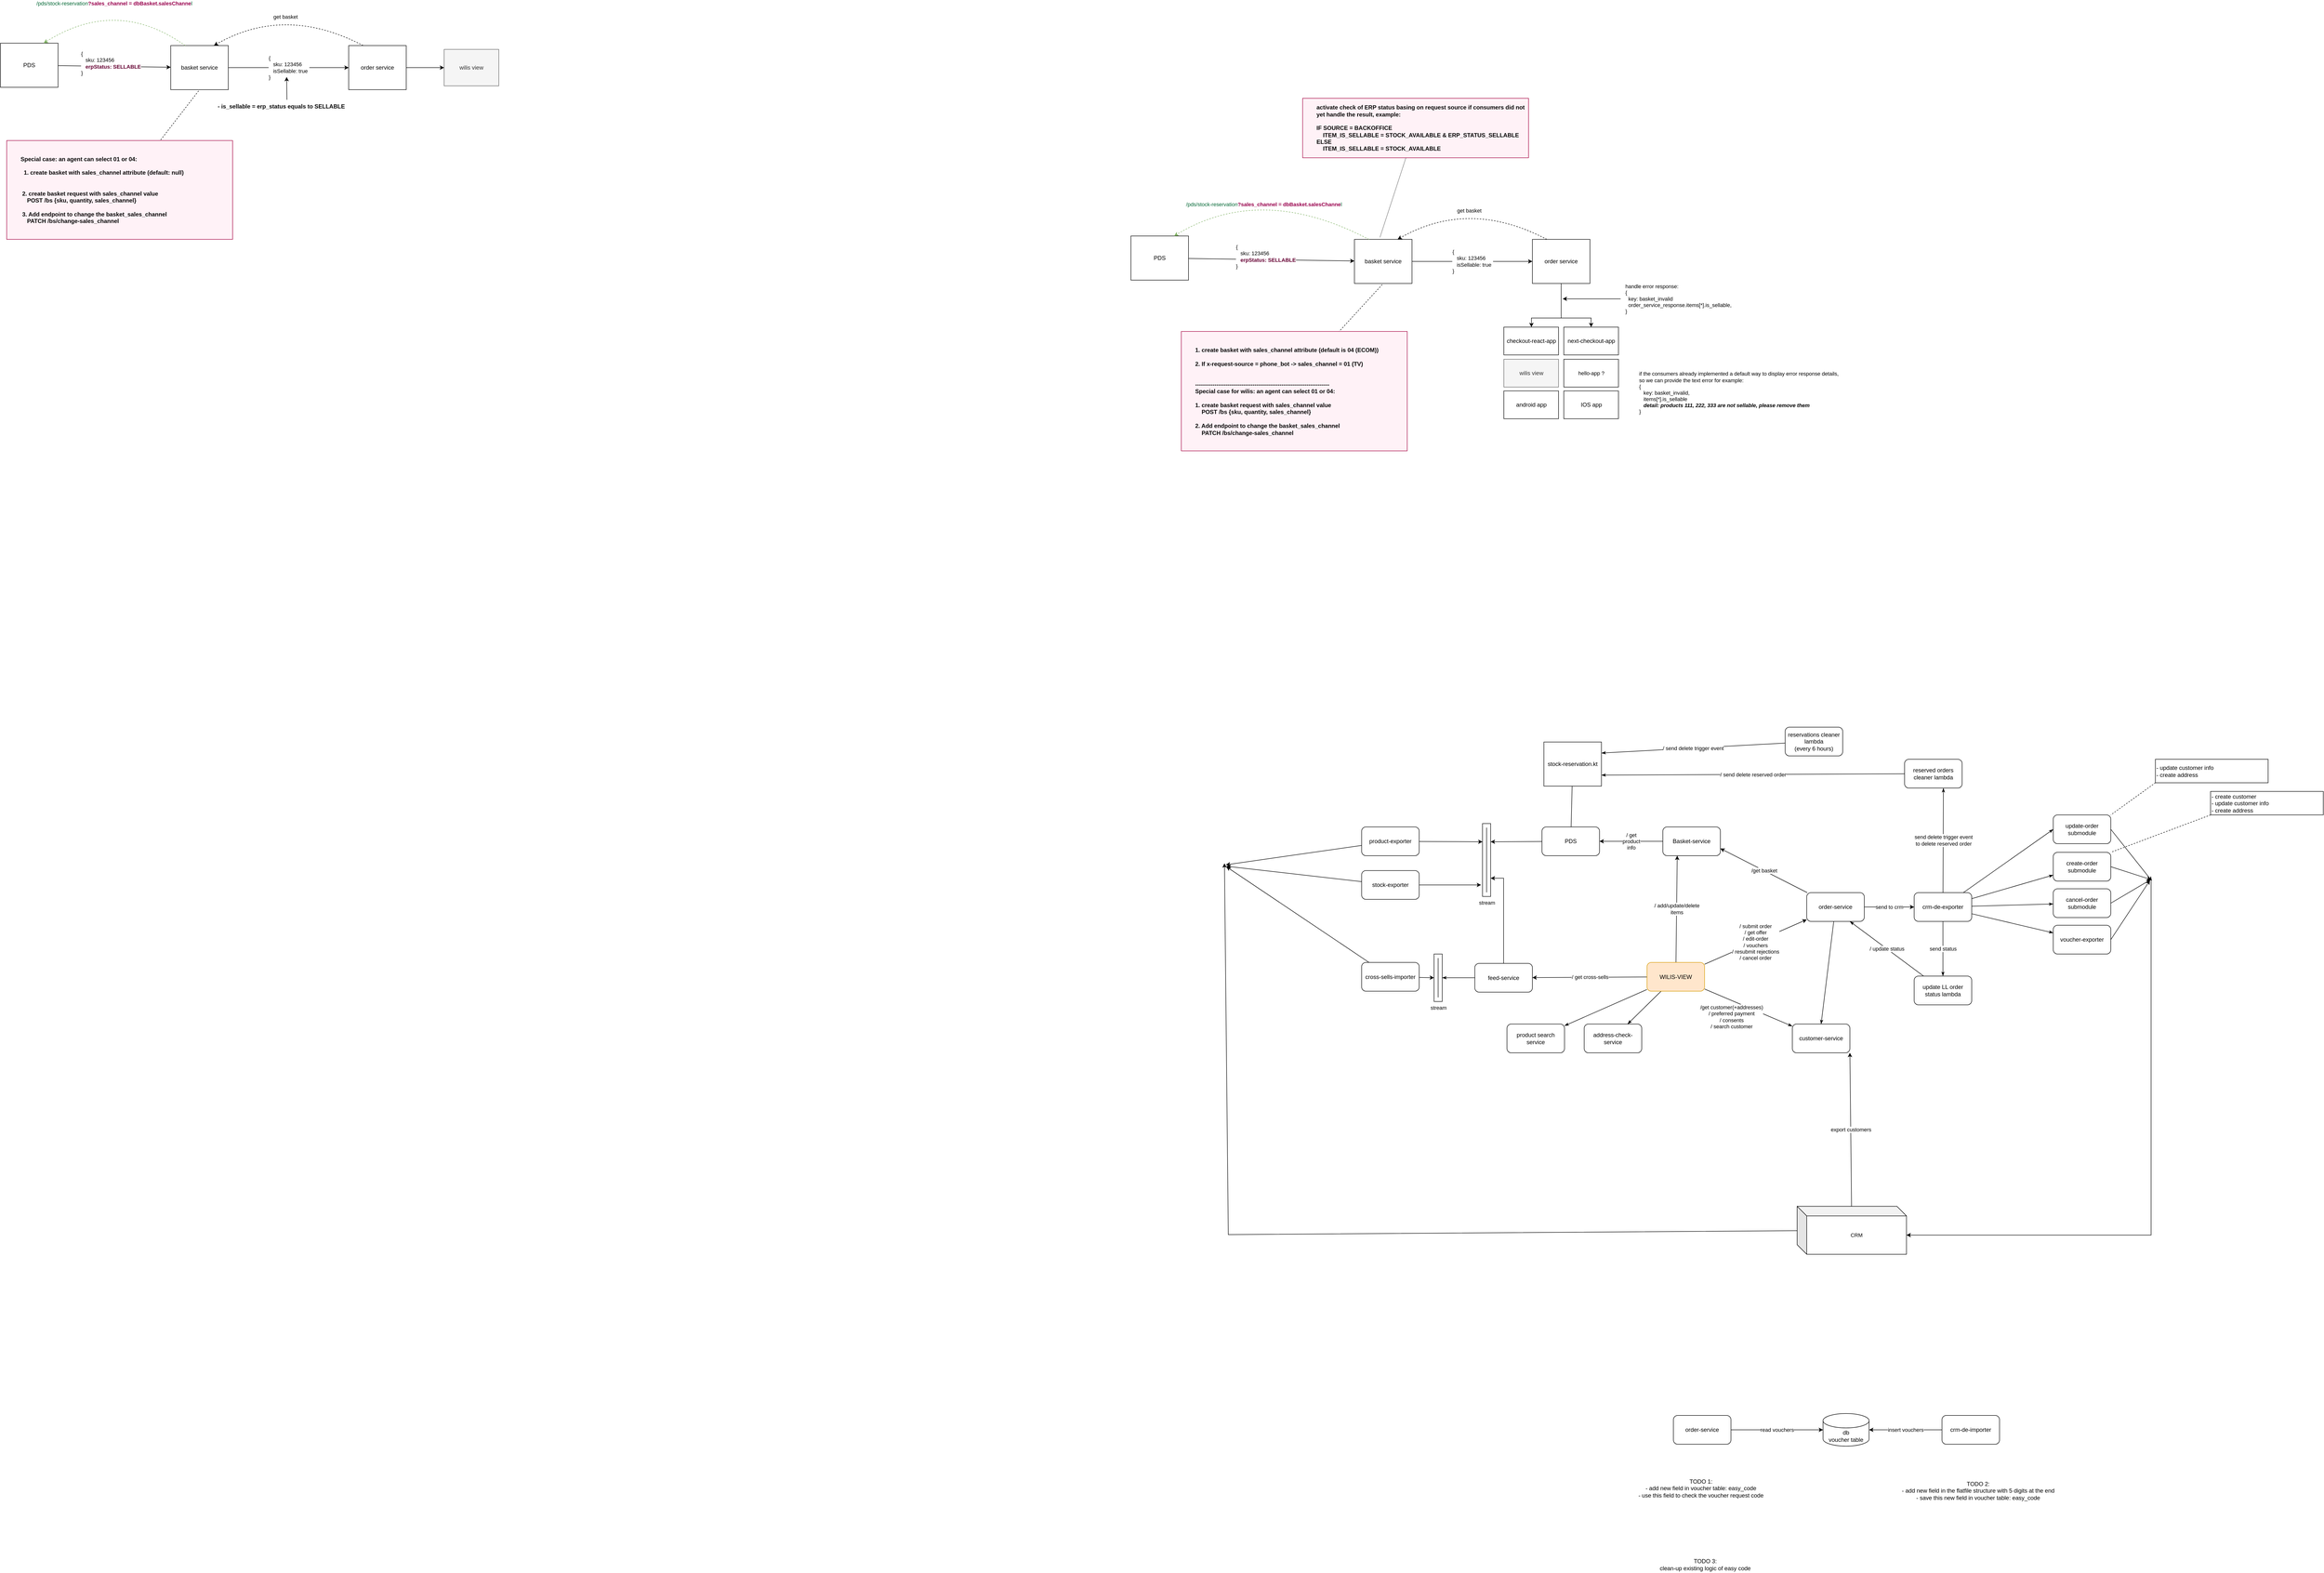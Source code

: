 <mxfile version="20.2.1" type="github">
  <diagram id="kf_XZH1g2RH7kajxPQMX" name="Page-1">
    <mxGraphModel dx="4896" dy="3741" grid="0" gridSize="10" guides="1" tooltips="1" connect="1" arrows="1" fold="1" page="0" pageScale="1" pageWidth="1169" pageHeight="827" math="0" shadow="0">
      <root>
        <mxCell id="0" />
        <mxCell id="1" parent="0" />
        <mxCell id="mo3ku-rc3HtsTC2HPsfC-4" value="insert vouchers" style="rounded=0;orthogonalLoop=1;jettySize=auto;html=1;" parent="1" source="mo3ku-rc3HtsTC2HPsfC-1" target="mo3ku-rc3HtsTC2HPsfC-3" edge="1">
          <mxGeometry relative="1" as="geometry" />
        </mxCell>
        <mxCell id="mo3ku-rc3HtsTC2HPsfC-1" value="crm-de-importer" style="rounded=1;whiteSpace=wrap;html=1;" parent="1" vertex="1">
          <mxGeometry x="714" y="125" width="120" height="60" as="geometry" />
        </mxCell>
        <mxCell id="mo3ku-rc3HtsTC2HPsfC-5" value="read vouchers" style="edgeStyle=none;rounded=0;orthogonalLoop=1;jettySize=auto;html=1;" parent="1" source="mo3ku-rc3HtsTC2HPsfC-2" target="mo3ku-rc3HtsTC2HPsfC-3" edge="1">
          <mxGeometry relative="1" as="geometry" />
        </mxCell>
        <mxCell id="mo3ku-rc3HtsTC2HPsfC-2" value="order-service" style="rounded=1;whiteSpace=wrap;html=1;" parent="1" vertex="1">
          <mxGeometry x="154" y="125" width="120" height="60" as="geometry" />
        </mxCell>
        <mxCell id="mo3ku-rc3HtsTC2HPsfC-3" value="db&lt;br&gt;voucher table" style="shape=cylinder3;whiteSpace=wrap;html=1;boundedLbl=1;backgroundOutline=1;size=15;" parent="1" vertex="1">
          <mxGeometry x="466" y="121" width="96" height="68" as="geometry" />
        </mxCell>
        <mxCell id="mo3ku-rc3HtsTC2HPsfC-6" value="TODO 2:&lt;br&gt;- add new field in the flatfile structure with 5 digits at the end&lt;br&gt;- save this new field in voucher table: easy_code" style="text;html=1;align=center;verticalAlign=middle;resizable=0;points=[];autosize=1;strokeColor=none;fillColor=none;" parent="1" vertex="1">
          <mxGeometry x="625" y="259" width="328" height="46" as="geometry" />
        </mxCell>
        <mxCell id="mo3ku-rc3HtsTC2HPsfC-7" value="TODO 1:&lt;br&gt;- add new field in voucher table: easy_code&lt;br&gt;- use this field to check the voucher request code" style="text;html=1;align=center;verticalAlign=middle;resizable=0;points=[];autosize=1;strokeColor=none;fillColor=none;" parent="1" vertex="1">
          <mxGeometry x="75" y="254" width="271" height="46" as="geometry" />
        </mxCell>
        <mxCell id="mo3ku-rc3HtsTC2HPsfC-8" value="TODO 3:&lt;br&gt;clean-up existing logic of easy code" style="text;html=1;align=center;verticalAlign=middle;resizable=0;points=[];autosize=1;strokeColor=none;fillColor=none;" parent="1" vertex="1">
          <mxGeometry x="120" y="420" width="199" height="32" as="geometry" />
        </mxCell>
        <mxCell id="AvomZq_IEuszwX5cMWHC-13" value="/get basket" style="edgeStyle=none;shape=connector;rounded=0;sketch=0;orthogonalLoop=1;jettySize=auto;html=1;entryX=1;entryY=0.75;entryDx=0;entryDy=0;shadow=0;labelBackgroundColor=default;fontFamily=Helvetica;fontSize=11;fontColor=default;endArrow=classic;strokeColor=default;" parent="1" source="AvomZq_IEuszwX5cMWHC-1" target="AvomZq_IEuszwX5cMWHC-10" edge="1">
          <mxGeometry relative="1" as="geometry" />
        </mxCell>
        <mxCell id="AvomZq_IEuszwX5cMWHC-16" value="send to crm" style="edgeStyle=none;shape=connector;rounded=0;sketch=0;orthogonalLoop=1;jettySize=auto;html=1;shadow=0;labelBackgroundColor=default;fontFamily=Helvetica;fontSize=11;fontColor=default;endArrow=classic;strokeColor=default;" parent="1" source="AvomZq_IEuszwX5cMWHC-1" target="AvomZq_IEuszwX5cMWHC-15" edge="1">
          <mxGeometry relative="1" as="geometry" />
        </mxCell>
        <mxCell id="AvomZq_IEuszwX5cMWHC-40" style="edgeStyle=none;shape=connector;rounded=0;sketch=0;orthogonalLoop=1;jettySize=auto;html=1;entryX=0.5;entryY=0;entryDx=0;entryDy=0;shadow=0;labelBackgroundColor=default;fontFamily=Helvetica;fontSize=11;fontColor=default;endArrow=classicThin;endFill=1;strokeColor=default;" parent="1" source="AvomZq_IEuszwX5cMWHC-1" target="AvomZq_IEuszwX5cMWHC-38" edge="1">
          <mxGeometry relative="1" as="geometry" />
        </mxCell>
        <mxCell id="AvomZq_IEuszwX5cMWHC-1" value="order-service" style="rounded=1;whiteSpace=wrap;html=1;" parent="1" vertex="1">
          <mxGeometry x="432" y="-965" width="120" height="60" as="geometry" />
        </mxCell>
        <mxCell id="AvomZq_IEuszwX5cMWHC-8" value="/ get cross-sells" style="rounded=0;orthogonalLoop=1;jettySize=auto;html=1;shadow=0;sketch=0;" parent="1" source="AvomZq_IEuszwX5cMWHC-2" target="AvomZq_IEuszwX5cMWHC-3" edge="1">
          <mxGeometry relative="1" as="geometry" />
        </mxCell>
        <mxCell id="AvomZq_IEuszwX5cMWHC-9" value="/ submit order&lt;br&gt;/ get offer&lt;br&gt;/ edit-order&lt;br&gt;/ vouchers&lt;br&gt;/ resubmit rejections&lt;br&gt;/ cancel order" style="edgeStyle=none;shape=connector;rounded=0;sketch=0;orthogonalLoop=1;jettySize=auto;html=1;shadow=0;labelBackgroundColor=default;fontFamily=Helvetica;fontSize=11;fontColor=default;endArrow=classic;strokeColor=default;" parent="1" source="AvomZq_IEuszwX5cMWHC-2" target="AvomZq_IEuszwX5cMWHC-1" edge="1">
          <mxGeometry relative="1" as="geometry" />
        </mxCell>
        <mxCell id="AvomZq_IEuszwX5cMWHC-14" value="/ add/update/delete&lt;br&gt;items" style="edgeStyle=none;shape=connector;rounded=0;sketch=0;orthogonalLoop=1;jettySize=auto;html=1;entryX=0.25;entryY=1;entryDx=0;entryDy=0;shadow=0;labelBackgroundColor=default;fontFamily=Helvetica;fontSize=11;fontColor=default;endArrow=classic;strokeColor=default;" parent="1" source="AvomZq_IEuszwX5cMWHC-2" target="AvomZq_IEuszwX5cMWHC-10" edge="1">
          <mxGeometry relative="1" as="geometry" />
        </mxCell>
        <mxCell id="AvomZq_IEuszwX5cMWHC-39" value="/get customer(+addresses)&lt;br&gt;/ preferred payment&lt;br&gt;/ consents&lt;br&gt;/ search customer" style="edgeStyle=none;shape=connector;rounded=0;sketch=0;orthogonalLoop=1;jettySize=auto;html=1;shadow=0;labelBackgroundColor=default;fontFamily=Helvetica;fontSize=11;fontColor=default;endArrow=classicThin;endFill=1;strokeColor=default;" parent="1" source="AvomZq_IEuszwX5cMWHC-2" target="AvomZq_IEuszwX5cMWHC-38" edge="1">
          <mxGeometry x="-0.251" y="-31" relative="1" as="geometry">
            <mxPoint as="offset" />
          </mxGeometry>
        </mxCell>
        <mxCell id="AvomZq_IEuszwX5cMWHC-43" style="edgeStyle=none;shape=connector;rounded=0;sketch=0;orthogonalLoop=1;jettySize=auto;html=1;shadow=0;labelBackgroundColor=default;fontFamily=Helvetica;fontSize=11;fontColor=default;endArrow=classicThin;endFill=1;strokeColor=default;" parent="1" source="AvomZq_IEuszwX5cMWHC-2" target="AvomZq_IEuszwX5cMWHC-42" edge="1">
          <mxGeometry relative="1" as="geometry" />
        </mxCell>
        <mxCell id="AvomZq_IEuszwX5cMWHC-56" style="edgeStyle=none;shape=connector;rounded=0;sketch=0;orthogonalLoop=1;jettySize=auto;html=1;shadow=0;labelBackgroundColor=default;fontFamily=Helvetica;fontSize=11;fontColor=default;endArrow=classicThin;endFill=1;strokeColor=default;" parent="1" source="AvomZq_IEuszwX5cMWHC-2" target="AvomZq_IEuszwX5cMWHC-55" edge="1">
          <mxGeometry relative="1" as="geometry" />
        </mxCell>
        <mxCell id="AvomZq_IEuszwX5cMWHC-2" value="WILIS-VIEW" style="rounded=1;whiteSpace=wrap;html=1;fillColor=#ffe6cc;strokeColor=#d79b00;" parent="1" vertex="1">
          <mxGeometry x="99" y="-819.5" width="120" height="60" as="geometry" />
        </mxCell>
        <mxCell id="AvomZq_IEuszwX5cMWHC-26" style="edgeStyle=none;shape=connector;rounded=0;sketch=0;orthogonalLoop=1;jettySize=auto;html=1;shadow=0;labelBackgroundColor=default;fontFamily=Helvetica;fontSize=11;fontColor=default;endArrow=classic;strokeColor=default;entryX=0;entryY=0;entryDx=17;entryDy=114;entryPerimeter=0;" parent="1" source="AvomZq_IEuszwX5cMWHC-3" target="AvomZq_IEuszwX5cMWHC-22" edge="1">
          <mxGeometry relative="1" as="geometry">
            <Array as="points">
              <mxPoint x="-200" y="-995" />
            </Array>
          </mxGeometry>
        </mxCell>
        <mxCell id="AvomZq_IEuszwX5cMWHC-35" style="edgeStyle=none;shape=connector;rounded=0;sketch=0;orthogonalLoop=1;jettySize=auto;html=1;entryX=1;entryY=0.5;entryDx=0;entryDy=0;entryPerimeter=0;shadow=0;labelBackgroundColor=default;fontFamily=Helvetica;fontSize=11;fontColor=default;endArrow=classicThin;endFill=1;strokeColor=default;" parent="1" source="AvomZq_IEuszwX5cMWHC-3" target="AvomZq_IEuszwX5cMWHC-34" edge="1">
          <mxGeometry relative="1" as="geometry" />
        </mxCell>
        <mxCell id="AvomZq_IEuszwX5cMWHC-3" value="feed-service" style="rounded=1;whiteSpace=wrap;html=1;" parent="1" vertex="1">
          <mxGeometry x="-260" y="-817.5" width="120" height="60" as="geometry" />
        </mxCell>
        <mxCell id="AvomZq_IEuszwX5cMWHC-23" style="edgeStyle=none;shape=connector;rounded=0;sketch=0;orthogonalLoop=1;jettySize=auto;html=1;entryX=0;entryY=0;entryDx=0;entryDy=38;entryPerimeter=0;shadow=0;labelBackgroundColor=default;fontFamily=Helvetica;fontSize=11;fontColor=default;endArrow=classic;strokeColor=default;" parent="1" source="AvomZq_IEuszwX5cMWHC-4" target="AvomZq_IEuszwX5cMWHC-22" edge="1">
          <mxGeometry relative="1" as="geometry" />
        </mxCell>
        <mxCell id="AvomZq_IEuszwX5cMWHC-68" style="edgeStyle=none;shape=connector;rounded=0;sketch=0;orthogonalLoop=1;jettySize=auto;html=1;shadow=0;labelBackgroundColor=default;fontFamily=Helvetica;fontSize=11;fontColor=default;endArrow=classic;endFill=1;strokeColor=default;" parent="1" source="AvomZq_IEuszwX5cMWHC-4" edge="1">
          <mxGeometry relative="1" as="geometry">
            <mxPoint x="-779" y="-1023" as="targetPoint" />
          </mxGeometry>
        </mxCell>
        <mxCell id="AvomZq_IEuszwX5cMWHC-4" value="product-exporter" style="rounded=1;whiteSpace=wrap;html=1;" parent="1" vertex="1">
          <mxGeometry x="-496" y="-1102" width="120" height="60" as="geometry" />
        </mxCell>
        <mxCell id="AvomZq_IEuszwX5cMWHC-19" style="edgeStyle=none;shape=connector;rounded=0;sketch=0;orthogonalLoop=1;jettySize=auto;html=1;shadow=0;labelBackgroundColor=default;fontFamily=Helvetica;fontSize=11;fontColor=default;endArrow=classic;strokeColor=default;entryX=0;entryY=0.5;entryDx=0;entryDy=0;entryPerimeter=0;" parent="1" source="AvomZq_IEuszwX5cMWHC-5" target="AvomZq_IEuszwX5cMWHC-34" edge="1">
          <mxGeometry relative="1" as="geometry" />
        </mxCell>
        <mxCell id="AvomZq_IEuszwX5cMWHC-70" style="edgeStyle=none;shape=connector;rounded=0;sketch=0;orthogonalLoop=1;jettySize=auto;html=1;shadow=0;labelBackgroundColor=default;fontFamily=Helvetica;fontSize=11;fontColor=default;endArrow=classic;endFill=1;strokeColor=default;" parent="1" source="AvomZq_IEuszwX5cMWHC-5" edge="1">
          <mxGeometry relative="1" as="geometry">
            <mxPoint x="-778" y="-1019" as="targetPoint" />
          </mxGeometry>
        </mxCell>
        <mxCell id="AvomZq_IEuszwX5cMWHC-5" value="cross-sells-importer" style="rounded=1;whiteSpace=wrap;html=1;" parent="1" vertex="1">
          <mxGeometry x="-496" y="-819.5" width="120" height="60" as="geometry" />
        </mxCell>
        <mxCell id="AvomZq_IEuszwX5cMWHC-24" style="edgeStyle=none;shape=connector;rounded=0;sketch=0;orthogonalLoop=1;jettySize=auto;html=1;entryX=-0.176;entryY=0.842;entryDx=0;entryDy=0;entryPerimeter=0;shadow=0;labelBackgroundColor=default;fontFamily=Helvetica;fontSize=11;fontColor=default;endArrow=classic;strokeColor=default;" parent="1" source="AvomZq_IEuszwX5cMWHC-6" target="AvomZq_IEuszwX5cMWHC-22" edge="1">
          <mxGeometry relative="1" as="geometry" />
        </mxCell>
        <mxCell id="AvomZq_IEuszwX5cMWHC-69" style="edgeStyle=none;shape=connector;rounded=0;sketch=0;orthogonalLoop=1;jettySize=auto;html=1;shadow=0;labelBackgroundColor=default;fontFamily=Helvetica;fontSize=11;fontColor=default;endArrow=classic;endFill=1;strokeColor=default;" parent="1" source="AvomZq_IEuszwX5cMWHC-6" edge="1">
          <mxGeometry relative="1" as="geometry">
            <mxPoint x="-778" y="-1020" as="targetPoint" />
          </mxGeometry>
        </mxCell>
        <mxCell id="AvomZq_IEuszwX5cMWHC-6" value="stock-exporter" style="rounded=1;whiteSpace=wrap;html=1;" parent="1" vertex="1">
          <mxGeometry x="-496" y="-1011" width="120" height="60" as="geometry" />
        </mxCell>
        <mxCell id="AvomZq_IEuszwX5cMWHC-12" value="/ get&lt;br&gt;product&lt;br&gt;info" style="edgeStyle=none;shape=connector;rounded=0;sketch=0;orthogonalLoop=1;jettySize=auto;html=1;shadow=0;labelBackgroundColor=default;fontFamily=Helvetica;fontSize=11;fontColor=default;endArrow=classic;strokeColor=default;" parent="1" source="AvomZq_IEuszwX5cMWHC-10" target="AvomZq_IEuszwX5cMWHC-11" edge="1">
          <mxGeometry relative="1" as="geometry" />
        </mxCell>
        <mxCell id="AvomZq_IEuszwX5cMWHC-10" value="Basket-service" style="rounded=1;whiteSpace=wrap;html=1;" parent="1" vertex="1">
          <mxGeometry x="132" y="-1102" width="120" height="60" as="geometry" />
        </mxCell>
        <mxCell id="AvomZq_IEuszwX5cMWHC-25" style="edgeStyle=none;shape=connector;rounded=0;sketch=0;orthogonalLoop=1;jettySize=auto;html=1;entryX=0;entryY=0;entryDx=17;entryDy=38;entryPerimeter=0;shadow=0;labelBackgroundColor=default;fontFamily=Helvetica;fontSize=11;fontColor=default;endArrow=classic;strokeColor=default;" parent="1" source="AvomZq_IEuszwX5cMWHC-11" target="AvomZq_IEuszwX5cMWHC-22" edge="1">
          <mxGeometry relative="1" as="geometry" />
        </mxCell>
        <mxCell id="AvomZq_IEuszwX5cMWHC-28" style="shape=connector;rounded=0;sketch=0;orthogonalLoop=1;jettySize=auto;html=1;shadow=0;labelBackgroundColor=default;fontFamily=Helvetica;fontSize=11;fontColor=default;endArrow=none;strokeColor=default;endFill=0;" parent="1" source="AvomZq_IEuszwX5cMWHC-11" target="AvomZq_IEuszwX5cMWHC-36" edge="1">
          <mxGeometry relative="1" as="geometry">
            <mxPoint x="-60" y="-1234" as="targetPoint" />
          </mxGeometry>
        </mxCell>
        <mxCell id="AvomZq_IEuszwX5cMWHC-11" value="PDS" style="rounded=1;whiteSpace=wrap;html=1;" parent="1" vertex="1">
          <mxGeometry x="-120" y="-1102" width="120" height="60" as="geometry" />
        </mxCell>
        <mxCell id="AvomZq_IEuszwX5cMWHC-33" value="send delete trigger event&lt;br&gt;to delete reserved order" style="edgeStyle=none;shape=connector;rounded=0;sketch=0;orthogonalLoop=1;jettySize=auto;html=1;entryX=0.675;entryY=1;entryDx=0;entryDy=0;entryPerimeter=0;shadow=0;labelBackgroundColor=default;fontFamily=Helvetica;fontSize=11;fontColor=default;endArrow=classicThin;endFill=1;strokeColor=default;" parent="1" source="AvomZq_IEuszwX5cMWHC-15" target="AvomZq_IEuszwX5cMWHC-31" edge="1">
          <mxGeometry relative="1" as="geometry" />
        </mxCell>
        <mxCell id="AvomZq_IEuszwX5cMWHC-46" value="send status" style="edgeStyle=none;shape=connector;rounded=0;sketch=0;orthogonalLoop=1;jettySize=auto;html=1;shadow=0;labelBackgroundColor=default;fontFamily=Helvetica;fontSize=11;fontColor=default;endArrow=classicThin;endFill=1;strokeColor=default;" parent="1" source="AvomZq_IEuszwX5cMWHC-15" target="AvomZq_IEuszwX5cMWHC-44" edge="1">
          <mxGeometry relative="1" as="geometry" />
        </mxCell>
        <mxCell id="AvomZq_IEuszwX5cMWHC-48" style="edgeStyle=none;shape=connector;rounded=0;sketch=0;orthogonalLoop=1;jettySize=auto;html=1;entryX=0;entryY=0.5;entryDx=0;entryDy=0;shadow=0;labelBackgroundColor=default;fontFamily=Helvetica;fontSize=11;fontColor=default;endArrow=classicThin;endFill=1;strokeColor=default;" parent="1" source="AvomZq_IEuszwX5cMWHC-15" target="AvomZq_IEuszwX5cMWHC-47" edge="1">
          <mxGeometry relative="1" as="geometry" />
        </mxCell>
        <mxCell id="AvomZq_IEuszwX5cMWHC-52" style="edgeStyle=none;shape=connector;rounded=0;sketch=0;orthogonalLoop=1;jettySize=auto;html=1;shadow=0;labelBackgroundColor=default;fontFamily=Helvetica;fontSize=11;fontColor=default;endArrow=classicThin;endFill=1;strokeColor=default;" parent="1" source="AvomZq_IEuszwX5cMWHC-15" target="AvomZq_IEuszwX5cMWHC-49" edge="1">
          <mxGeometry relative="1" as="geometry" />
        </mxCell>
        <mxCell id="AvomZq_IEuszwX5cMWHC-53" style="edgeStyle=none;shape=connector;rounded=0;sketch=0;orthogonalLoop=1;jettySize=auto;html=1;shadow=0;labelBackgroundColor=default;fontFamily=Helvetica;fontSize=11;fontColor=default;endArrow=classicThin;endFill=1;strokeColor=default;" parent="1" source="AvomZq_IEuszwX5cMWHC-15" target="AvomZq_IEuszwX5cMWHC-50" edge="1">
          <mxGeometry relative="1" as="geometry" />
        </mxCell>
        <mxCell id="AvomZq_IEuszwX5cMWHC-54" style="edgeStyle=none;shape=connector;rounded=0;sketch=0;orthogonalLoop=1;jettySize=auto;html=1;shadow=0;labelBackgroundColor=default;fontFamily=Helvetica;fontSize=11;fontColor=default;endArrow=classicThin;endFill=1;strokeColor=default;" parent="1" source="AvomZq_IEuszwX5cMWHC-15" target="AvomZq_IEuszwX5cMWHC-51" edge="1">
          <mxGeometry relative="1" as="geometry" />
        </mxCell>
        <mxCell id="AvomZq_IEuszwX5cMWHC-15" value="crm-de-exporter" style="rounded=1;whiteSpace=wrap;html=1;" parent="1" vertex="1">
          <mxGeometry x="656" y="-965" width="120" height="60" as="geometry" />
        </mxCell>
        <mxCell id="AvomZq_IEuszwX5cMWHC-22" value="stream" style="verticalLabelPosition=bottom;verticalAlign=top;html=1;shape=mxgraph.basic.frame;dx=10;fontFamily=Helvetica;fontSize=11;fontColor=default;" parent="1" vertex="1">
          <mxGeometry x="-244" y="-1109" width="17" height="152" as="geometry" />
        </mxCell>
        <mxCell id="AvomZq_IEuszwX5cMWHC-30" value="/ send delete trigger event" style="edgeStyle=none;shape=connector;rounded=0;sketch=0;orthogonalLoop=1;jettySize=auto;html=1;entryX=1;entryY=0.25;entryDx=0;entryDy=0;shadow=0;labelBackgroundColor=default;fontFamily=Helvetica;fontSize=11;fontColor=default;endArrow=classicThin;endFill=1;strokeColor=default;" parent="1" source="AvomZq_IEuszwX5cMWHC-29" target="AvomZq_IEuszwX5cMWHC-36" edge="1">
          <mxGeometry relative="1" as="geometry">
            <mxPoint y="-1294" as="targetPoint" />
          </mxGeometry>
        </mxCell>
        <mxCell id="AvomZq_IEuszwX5cMWHC-29" value="reservations cleaner lambda&lt;br&gt;(every 6 hours)" style="rounded=1;whiteSpace=wrap;html=1;" parent="1" vertex="1">
          <mxGeometry x="387" y="-1310" width="120" height="60" as="geometry" />
        </mxCell>
        <mxCell id="AvomZq_IEuszwX5cMWHC-32" value="/ send delete reserved order" style="edgeStyle=none;shape=connector;rounded=0;sketch=0;orthogonalLoop=1;jettySize=auto;html=1;shadow=0;labelBackgroundColor=default;fontFamily=Helvetica;fontSize=11;fontColor=default;endArrow=classicThin;endFill=1;strokeColor=default;entryX=1;entryY=0.75;entryDx=0;entryDy=0;" parent="1" source="AvomZq_IEuszwX5cMWHC-31" target="AvomZq_IEuszwX5cMWHC-36" edge="1">
          <mxGeometry relative="1" as="geometry">
            <mxPoint y="-1264" as="targetPoint" />
          </mxGeometry>
        </mxCell>
        <mxCell id="AvomZq_IEuszwX5cMWHC-31" value="reserved orders cleaner lambda" style="rounded=1;whiteSpace=wrap;html=1;" parent="1" vertex="1">
          <mxGeometry x="636" y="-1243" width="120" height="60" as="geometry" />
        </mxCell>
        <mxCell id="AvomZq_IEuszwX5cMWHC-34" value="stream" style="verticalLabelPosition=bottom;verticalAlign=top;html=1;shape=mxgraph.basic.frame;dx=10;fontFamily=Helvetica;fontSize=11;fontColor=default;" parent="1" vertex="1">
          <mxGeometry x="-345" y="-837" width="17" height="99" as="geometry" />
        </mxCell>
        <mxCell id="AvomZq_IEuszwX5cMWHC-36" value="&lt;span style=&quot;color: rgb(0 , 0 , 0) ; font-family: &amp;#34;helvetica&amp;#34; ; font-size: 12px ; font-style: normal ; font-weight: 400 ; letter-spacing: normal ; text-align: center ; text-indent: 0px ; text-transform: none ; word-spacing: 0px ; background-color: rgb(255 , 255 , 255) ; display: inline ; float: none&quot;&gt;stock-reservation.kt&lt;/span&gt;" style="rounded=0;whiteSpace=wrap;html=1;fontFamily=Helvetica;fontSize=11;fontColor=default;" parent="1" vertex="1">
          <mxGeometry x="-116" y="-1279" width="120" height="92" as="geometry" />
        </mxCell>
        <mxCell id="AvomZq_IEuszwX5cMWHC-38" value="customer-service" style="rounded=1;whiteSpace=wrap;html=1;" parent="1" vertex="1">
          <mxGeometry x="402" y="-691" width="120" height="60" as="geometry" />
        </mxCell>
        <mxCell id="AvomZq_IEuszwX5cMWHC-42" value="address-check-service" style="rounded=1;whiteSpace=wrap;html=1;" parent="1" vertex="1">
          <mxGeometry x="-32" y="-691" width="120" height="60" as="geometry" />
        </mxCell>
        <mxCell id="AvomZq_IEuszwX5cMWHC-45" value="/ update status" style="edgeStyle=none;shape=connector;rounded=0;sketch=0;orthogonalLoop=1;jettySize=auto;html=1;entryX=0.75;entryY=1;entryDx=0;entryDy=0;shadow=0;labelBackgroundColor=default;fontFamily=Helvetica;fontSize=11;fontColor=default;endArrow=classicThin;endFill=1;strokeColor=default;" parent="1" source="AvomZq_IEuszwX5cMWHC-44" target="AvomZq_IEuszwX5cMWHC-1" edge="1">
          <mxGeometry relative="1" as="geometry" />
        </mxCell>
        <mxCell id="AvomZq_IEuszwX5cMWHC-44" value="update LL order&lt;br&gt;status lambda" style="rounded=1;whiteSpace=wrap;html=1;" parent="1" vertex="1">
          <mxGeometry x="656" y="-791" width="120" height="60" as="geometry" />
        </mxCell>
        <mxCell id="AvomZq_IEuszwX5cMWHC-72" style="edgeStyle=none;shape=connector;rounded=0;sketch=0;orthogonalLoop=1;jettySize=auto;html=1;shadow=0;labelBackgroundColor=default;fontFamily=Helvetica;fontSize=11;fontColor=default;endArrow=classic;endFill=1;strokeColor=default;exitX=1;exitY=0.5;exitDx=0;exitDy=0;" parent="1" source="AvomZq_IEuszwX5cMWHC-47" edge="1">
          <mxGeometry relative="1" as="geometry">
            <mxPoint x="1151.667" y="-989.333" as="targetPoint" />
          </mxGeometry>
        </mxCell>
        <mxCell id="AvomZq_IEuszwX5cMWHC-47" value="update-order submodule" style="rounded=1;whiteSpace=wrap;html=1;" parent="1" vertex="1">
          <mxGeometry x="946" y="-1127" width="120" height="60" as="geometry" />
        </mxCell>
        <mxCell id="AvomZq_IEuszwX5cMWHC-71" style="edgeStyle=none;shape=connector;rounded=0;sketch=0;orthogonalLoop=1;jettySize=auto;html=1;entryX=0;entryY=0;entryDx=228;entryDy=60;entryPerimeter=0;shadow=0;labelBackgroundColor=default;fontFamily=Helvetica;fontSize=11;fontColor=default;endArrow=classic;endFill=1;strokeColor=default;" parent="1" target="AvomZq_IEuszwX5cMWHC-65" edge="1">
          <mxGeometry relative="1" as="geometry">
            <mxPoint x="1150" y="-989" as="sourcePoint" />
            <Array as="points">
              <mxPoint x="1150" y="-251" />
            </Array>
          </mxGeometry>
        </mxCell>
        <mxCell id="AvomZq_IEuszwX5cMWHC-73" style="edgeStyle=none;shape=connector;rounded=0;sketch=0;orthogonalLoop=1;jettySize=auto;html=1;shadow=0;labelBackgroundColor=default;fontFamily=Helvetica;fontSize=11;fontColor=default;endArrow=classic;endFill=1;strokeColor=default;exitX=1;exitY=0.5;exitDx=0;exitDy=0;" parent="1" source="AvomZq_IEuszwX5cMWHC-49" edge="1">
          <mxGeometry relative="1" as="geometry">
            <mxPoint x="1150.333" y="-992" as="targetPoint" />
          </mxGeometry>
        </mxCell>
        <mxCell id="AvomZq_IEuszwX5cMWHC-49" value="create-order submodule" style="rounded=1;whiteSpace=wrap;html=1;" parent="1" vertex="1">
          <mxGeometry x="946" y="-1049" width="120" height="60" as="geometry" />
        </mxCell>
        <mxCell id="AvomZq_IEuszwX5cMWHC-74" style="edgeStyle=none;shape=connector;rounded=0;sketch=0;orthogonalLoop=1;jettySize=auto;html=1;shadow=0;labelBackgroundColor=default;fontFamily=Helvetica;fontSize=11;fontColor=default;endArrow=classic;endFill=1;strokeColor=default;exitX=1;exitY=0.5;exitDx=0;exitDy=0;" parent="1" source="AvomZq_IEuszwX5cMWHC-50" edge="1">
          <mxGeometry relative="1" as="geometry">
            <mxPoint x="1149" y="-992" as="targetPoint" />
          </mxGeometry>
        </mxCell>
        <mxCell id="AvomZq_IEuszwX5cMWHC-50" value="cancel-order&lt;br&gt;submodule" style="rounded=1;whiteSpace=wrap;html=1;" parent="1" vertex="1">
          <mxGeometry x="946" y="-973" width="120" height="60" as="geometry" />
        </mxCell>
        <mxCell id="AvomZq_IEuszwX5cMWHC-75" style="edgeStyle=none;shape=connector;rounded=0;sketch=0;orthogonalLoop=1;jettySize=auto;html=1;shadow=0;labelBackgroundColor=default;fontFamily=Helvetica;fontSize=11;fontColor=default;endArrow=classic;endFill=1;strokeColor=default;exitX=1;exitY=0.5;exitDx=0;exitDy=0;" parent="1" source="AvomZq_IEuszwX5cMWHC-51" edge="1">
          <mxGeometry relative="1" as="geometry">
            <mxPoint x="1147.667" y="-990.667" as="targetPoint" />
          </mxGeometry>
        </mxCell>
        <mxCell id="AvomZq_IEuszwX5cMWHC-51" value="voucher-exporter" style="rounded=1;whiteSpace=wrap;html=1;" parent="1" vertex="1">
          <mxGeometry x="946" y="-897" width="120" height="60" as="geometry" />
        </mxCell>
        <mxCell id="AvomZq_IEuszwX5cMWHC-55" value="product search service" style="rounded=1;whiteSpace=wrap;html=1;" parent="1" vertex="1">
          <mxGeometry x="-193" y="-691" width="120" height="60" as="geometry" />
        </mxCell>
        <mxCell id="AvomZq_IEuszwX5cMWHC-58" style="edgeStyle=none;shape=connector;rounded=0;sketch=0;orthogonalLoop=1;jettySize=auto;html=1;entryX=1;entryY=0;entryDx=0;entryDy=0;shadow=0;labelBackgroundColor=default;fontFamily=Helvetica;fontSize=11;fontColor=default;endArrow=none;endFill=0;strokeColor=default;dashed=1;exitX=0;exitY=1;exitDx=0;exitDy=0;" parent="1" source="AvomZq_IEuszwX5cMWHC-57" target="AvomZq_IEuszwX5cMWHC-47" edge="1">
          <mxGeometry relative="1" as="geometry" />
        </mxCell>
        <mxCell id="AvomZq_IEuszwX5cMWHC-57" value="&lt;span style=&quot;color: rgb(0 , 0 , 0) ; font-family: &amp;#34;helvetica&amp;#34; ; font-size: 12px ; font-style: normal ; font-weight: 400 ; letter-spacing: normal ; text-indent: 0px ; text-transform: none ; word-spacing: 0px ; background-color: rgb(255 , 255 , 255) ; display: inline ; float: none&quot;&gt;- update customer info&lt;br&gt;- create address&lt;br&gt;&lt;/span&gt;" style="rounded=0;whiteSpace=wrap;html=1;fontFamily=Helvetica;fontSize=11;fontColor=default;align=left;" parent="1" vertex="1">
          <mxGeometry x="1159" y="-1243" width="235" height="49" as="geometry" />
        </mxCell>
        <mxCell id="AvomZq_IEuszwX5cMWHC-61" style="edgeStyle=none;shape=connector;rounded=0;sketch=0;orthogonalLoop=1;jettySize=auto;html=1;entryX=1;entryY=0;entryDx=0;entryDy=0;shadow=0;dashed=1;labelBackgroundColor=default;fontFamily=Helvetica;fontSize=11;fontColor=default;endArrow=none;endFill=0;strokeColor=default;exitX=0;exitY=1;exitDx=0;exitDy=0;" parent="1" source="AvomZq_IEuszwX5cMWHC-60" target="AvomZq_IEuszwX5cMWHC-49" edge="1">
          <mxGeometry relative="1" as="geometry" />
        </mxCell>
        <mxCell id="AvomZq_IEuszwX5cMWHC-60" value="&lt;span style=&quot;color: rgb(0 , 0 , 0) ; font-family: &amp;#34;helvetica&amp;#34; ; font-size: 12px ; font-style: normal ; font-weight: 400 ; letter-spacing: normal ; text-indent: 0px ; text-transform: none ; word-spacing: 0px ; background-color: rgb(255 , 255 , 255) ; display: inline ; float: none&quot;&gt;- create customer&lt;br&gt;- update customer info&lt;br&gt;- create address&lt;br&gt;&lt;/span&gt;" style="rounded=0;whiteSpace=wrap;html=1;fontFamily=Helvetica;fontSize=11;fontColor=default;align=left;" parent="1" vertex="1">
          <mxGeometry x="1274" y="-1176" width="235" height="49" as="geometry" />
        </mxCell>
        <mxCell id="AvomZq_IEuszwX5cMWHC-66" value="export customers" style="edgeStyle=none;shape=connector;rounded=0;sketch=0;orthogonalLoop=1;jettySize=auto;html=1;entryX=1;entryY=1;entryDx=0;entryDy=0;shadow=0;labelBackgroundColor=default;fontFamily=Helvetica;fontSize=11;fontColor=default;endArrow=classic;endFill=1;strokeColor=default;" parent="1" source="AvomZq_IEuszwX5cMWHC-65" target="AvomZq_IEuszwX5cMWHC-38" edge="1">
          <mxGeometry relative="1" as="geometry" />
        </mxCell>
        <mxCell id="AvomZq_IEuszwX5cMWHC-67" style="edgeStyle=none;shape=connector;rounded=0;sketch=0;orthogonalLoop=1;jettySize=auto;html=1;shadow=0;labelBackgroundColor=default;fontFamily=Helvetica;fontSize=11;fontColor=default;endArrow=classic;endFill=1;strokeColor=default;" parent="1" source="AvomZq_IEuszwX5cMWHC-65" edge="1">
          <mxGeometry relative="1" as="geometry">
            <mxPoint x="-782" y="-1026" as="targetPoint" />
            <Array as="points">
              <mxPoint x="-774" y="-252" />
            </Array>
          </mxGeometry>
        </mxCell>
        <mxCell id="AvomZq_IEuszwX5cMWHC-65" value="CRM" style="shape=cube;whiteSpace=wrap;html=1;boundedLbl=1;backgroundOutline=1;darkOpacity=0.05;darkOpacity2=0.1;fontFamily=Helvetica;fontSize=11;fontColor=default;" parent="1" vertex="1">
          <mxGeometry x="412" y="-311" width="228" height="100" as="geometry" />
        </mxCell>
        <mxCell id="QBPP9DDHIpxsTmfMudKZ-7" value="&lt;div style=&quot;text-align: left&quot;&gt;{&lt;/div&gt;&lt;div style=&quot;text-align: left&quot;&gt;&amp;nbsp; &amp;nbsp;sku: 123456&lt;/div&gt;&lt;div style=&quot;text-align: left&quot;&gt;&amp;nbsp; &amp;nbsp;&lt;b&gt;&lt;font color=&quot;#660033&quot;&gt;erpStatus: SELLABLE&lt;/font&gt;&lt;/b&gt;&lt;/div&gt;&lt;div style=&quot;text-align: left&quot;&gt;}&lt;/div&gt;" style="rounded=0;orthogonalLoop=1;jettySize=auto;html=1;" parent="1" source="QBPP9DDHIpxsTmfMudKZ-1" target="QBPP9DDHIpxsTmfMudKZ-2" edge="1">
          <mxGeometry x="-0.07" y="6" relative="1" as="geometry">
            <mxPoint as="offset" />
          </mxGeometry>
        </mxCell>
        <mxCell id="QBPP9DDHIpxsTmfMudKZ-1" value="&lt;span style=&quot;color: rgb(0 , 0 , 0) ; font-family: &amp;#34;helvetica&amp;#34; ; font-size: 12px ; font-style: normal ; font-weight: 400 ; letter-spacing: normal ; text-align: center ; text-indent: 0px ; text-transform: none ; word-spacing: 0px ; background-color: rgb(255 , 255 , 255) ; display: inline ; float: none&quot;&gt;PDS&lt;/span&gt;" style="rounded=0;whiteSpace=wrap;html=1;fontFamily=Helvetica;fontSize=11;fontColor=default;" parent="1" vertex="1">
          <mxGeometry x="-977" y="-2334" width="120" height="92" as="geometry" />
        </mxCell>
        <mxCell id="QBPP9DDHIpxsTmfMudKZ-8" value="&lt;div style=&quot;text-align: left&quot;&gt;{&lt;br&gt;&lt;/div&gt;&lt;div style=&quot;text-align: left&quot;&gt;&amp;nbsp; &amp;nbsp;sku: 123456&lt;/div&gt;&lt;div style=&quot;text-align: left&quot;&gt;&amp;nbsp; &amp;nbsp;isSellable: true&amp;nbsp;&lt;/div&gt;&lt;div style=&quot;text-align: left&quot;&gt;}&lt;/div&gt;" style="edgeStyle=none;shape=connector;rounded=0;orthogonalLoop=1;jettySize=auto;html=1;labelBackgroundColor=default;fontFamily=Helvetica;fontSize=11;fontColor=default;endArrow=classic;strokeColor=default;" parent="1" source="QBPP9DDHIpxsTmfMudKZ-2" target="QBPP9DDHIpxsTmfMudKZ-3" edge="1">
          <mxGeometry relative="1" as="geometry" />
        </mxCell>
        <mxCell id="QBPP9DDHIpxsTmfMudKZ-2" value="&lt;span style=&quot;color: rgb(0 , 0 , 0) ; font-family: &amp;#34;helvetica&amp;#34; ; font-size: 12px ; font-style: normal ; font-weight: 400 ; letter-spacing: normal ; text-align: center ; text-indent: 0px ; text-transform: none ; word-spacing: 0px ; background-color: rgb(255 , 255 , 255) ; display: inline ; float: none&quot;&gt;basket service&lt;/span&gt;" style="rounded=0;whiteSpace=wrap;html=1;fontFamily=Helvetica;fontSize=11;fontColor=default;" parent="1" vertex="1">
          <mxGeometry x="-511" y="-2327" width="120" height="92" as="geometry" />
        </mxCell>
        <mxCell id="moHjrgqNo80cG8yECoNa-9" style="edgeStyle=orthogonalEdgeStyle;rounded=0;orthogonalLoop=1;jettySize=auto;html=1;entryX=0.5;entryY=0;entryDx=0;entryDy=0;" parent="1" source="QBPP9DDHIpxsTmfMudKZ-3" target="moHjrgqNo80cG8yECoNa-5" edge="1">
          <mxGeometry relative="1" as="geometry">
            <Array as="points">
              <mxPoint x="-80" y="-2163" />
              <mxPoint x="-18" y="-2163" />
            </Array>
          </mxGeometry>
        </mxCell>
        <mxCell id="moHjrgqNo80cG8yECoNa-11" style="edgeStyle=orthogonalEdgeStyle;rounded=0;orthogonalLoop=1;jettySize=auto;html=1;" parent="1" source="QBPP9DDHIpxsTmfMudKZ-3" target="moHjrgqNo80cG8yECoNa-2" edge="1">
          <mxGeometry relative="1" as="geometry">
            <Array as="points">
              <mxPoint x="-80" y="-2163" />
              <mxPoint x="-142" y="-2163" />
            </Array>
          </mxGeometry>
        </mxCell>
        <mxCell id="QBPP9DDHIpxsTmfMudKZ-3" value="&lt;font face=&quot;helvetica&quot;&gt;&lt;span style=&quot;font-size: 12px&quot;&gt;order service&lt;/span&gt;&lt;/font&gt;" style="rounded=0;whiteSpace=wrap;html=1;fontFamily=Helvetica;fontSize=11;fontColor=default;" parent="1" vertex="1">
          <mxGeometry x="-140" y="-2327" width="120" height="92" as="geometry" />
        </mxCell>
        <mxCell id="QBPP9DDHIpxsTmfMudKZ-4" value="&lt;font face=&quot;helvetica&quot;&gt;&lt;span style=&quot;font-size: 12px&quot;&gt;wilis view&lt;br&gt;&lt;/span&gt;&lt;/font&gt;" style="rounded=0;whiteSpace=wrap;html=1;fontFamily=Helvetica;fontSize=11;fillColor=#f5f5f5;strokeColor=#666666;fontColor=#333333;" parent="1" vertex="1">
          <mxGeometry x="-199.5" y="-2077" width="114" height="58" as="geometry" />
        </mxCell>
        <mxCell id="moHjrgqNo80cG8yECoNa-12" style="edgeStyle=orthogonalEdgeStyle;rounded=0;orthogonalLoop=1;jettySize=auto;html=1;" parent="1" source="QBPP9DDHIpxsTmfMudKZ-12" edge="1">
          <mxGeometry relative="1" as="geometry">
            <mxPoint x="-76.857" y="-2203" as="targetPoint" />
          </mxGeometry>
        </mxCell>
        <mxCell id="QBPP9DDHIpxsTmfMudKZ-12" value="&lt;div style=&quot;text-align: left;&quot;&gt;&lt;div&gt;&lt;span style=&quot;background-color: initial;&quot;&gt;handle error response:&lt;/span&gt;&lt;/div&gt;&lt;div&gt;&lt;span style=&quot;background-color: initial;&quot;&gt;{&lt;/span&gt;&lt;/div&gt;&lt;span style=&quot;text-align: center;&quot;&gt;&amp;nbsp; key: basket_invalid&lt;/span&gt;&lt;div&gt;&lt;span style=&quot;background-color: initial;&quot;&gt;&amp;nbsp; order_service_response.items[*].is_sellable,&lt;/span&gt;&lt;/div&gt;&lt;div&gt;&lt;span style=&quot;background-color: initial;&quot;&gt;}&lt;/span&gt;&lt;/div&gt;&lt;/div&gt;" style="text;html=1;align=center;verticalAlign=middle;resizable=0;points=[];autosize=1;strokeColor=none;fillColor=default;fontSize=11;fontFamily=Helvetica;fontColor=default;" parent="1" vertex="1">
          <mxGeometry x="44" y="-2242" width="239" height="78" as="geometry" />
        </mxCell>
        <mxCell id="QBPP9DDHIpxsTmfMudKZ-16" style="shape=connector;orthogonalLoop=1;jettySize=auto;html=1;entryX=0.5;entryY=1;entryDx=0;entryDy=0;labelBackgroundColor=default;fontFamily=Helvetica;fontSize=11;fontColor=default;endArrow=none;strokeColor=default;elbow=vertical;dashed=1;exitX=0.635;exitY=0.131;exitDx=0;exitDy=0;exitPerimeter=0;endFill=0;" parent="1" source="QBPP9DDHIpxsTmfMudKZ-15" target="QBPP9DDHIpxsTmfMudKZ-2" edge="1">
          <mxGeometry relative="1" as="geometry">
            <mxPoint x="-741" y="-2215" as="sourcePoint" />
          </mxGeometry>
        </mxCell>
        <mxCell id="QBPP9DDHIpxsTmfMudKZ-15" value="&lt;font face=&quot;helvetica&quot;&gt;&lt;span style=&quot;font-size: 12px&quot;&gt;1. create basket with sales_channel attribute&amp;nbsp;&lt;/span&gt;&lt;/font&gt;&lt;span style=&quot;font-family: helvetica; font-size: 12px;&quot;&gt;(default is 04 (ECOM))&lt;br&gt;&lt;/span&gt;&lt;font face=&quot;helvetica&quot;&gt;&lt;span style=&quot;font-size: 12px&quot;&gt;&lt;br&gt;2. If x-request-source = phone_bot -&amp;gt; sales_channel = 01 (TV)&lt;br&gt;&lt;br&gt;&lt;br&gt;----------------------------------------------------------------------&lt;br&gt;Special case for wilis: an agent can select 01 or 04:&lt;br&gt;&lt;br&gt;1. create basket request with sales_channel value&lt;br&gt;&amp;nbsp; &amp;nbsp; POST /bs {sku, quantity, sales_channel}&lt;br&gt;&lt;br&gt;&lt;/span&gt;&lt;/font&gt;&lt;span style=&quot;font-family: helvetica; font-size: 12px;&quot;&gt;2. Add endpoint to change the basket_sales_channel&lt;/span&gt;&lt;font face=&quot;helvetica&quot;&gt;&lt;span style=&quot;font-size: 12px&quot;&gt;&lt;br&gt;&amp;nbsp; &amp;nbsp; PATCH /bs/change-sales_channel&lt;br&gt;&lt;/span&gt;&lt;/font&gt;" style="rounded=0;whiteSpace=wrap;html=1;fontFamily=Helvetica;fontSize=11;align=left;verticalAlign=middle;fillColor=#FFF2F7;strokeColor=#A50040;fontStyle=1;spacingTop=0;spacingLeft=27;fontColor=#080808;" parent="1" vertex="1">
          <mxGeometry x="-872" y="-2135" width="471" height="249" as="geometry" />
        </mxCell>
        <mxCell id="moHjrgqNo80cG8yECoNa-1" value="&lt;div style=&quot;text-align: left&quot;&gt;&lt;font style=&quot;font-weight: normal;&quot; color=&quot;#006633&quot;&gt;/pds/stock-reservation&lt;/font&gt;&lt;font color=&quot;#99004d&quot;&gt;?sales_channel = dbBasket.salesChanne&lt;/font&gt;&lt;font style=&quot;font-weight: normal;&quot; color=&quot;#006633&quot;&gt;l&lt;/font&gt;&lt;/div&gt;" style="edgeStyle=none;shape=connector;orthogonalLoop=1;jettySize=auto;html=1;entryX=0.75;entryY=0;entryDx=0;entryDy=0;labelBackgroundColor=default;fontFamily=Helvetica;fontSize=11;fontColor=default;endArrow=classic;strokeColor=#82b366;curved=1;dashed=1;exitX=0.25;exitY=0;exitDx=0;exitDy=0;fontStyle=1;fillColor=#d5e8d4;strokeWidth=1;" parent="1" source="QBPP9DDHIpxsTmfMudKZ-2" target="QBPP9DDHIpxsTmfMudKZ-1" edge="1">
          <mxGeometry x="-0.021" y="37" relative="1" as="geometry">
            <Array as="points">
              <mxPoint x="-705" y="-2444" />
            </Array>
            <mxPoint as="offset" />
            <mxPoint x="-130" y="-2316.933" as="sourcePoint" />
            <mxPoint x="-441" y="-2317" as="targetPoint" />
          </mxGeometry>
        </mxCell>
        <mxCell id="moHjrgqNo80cG8yECoNa-2" value="&lt;font face=&quot;helvetica&quot;&gt;&lt;span style=&quot;font-size: 12px&quot;&gt;checkout-react-app&lt;br&gt;&lt;/span&gt;&lt;/font&gt;" style="rounded=0;whiteSpace=wrap;html=1;fontFamily=Helvetica;fontSize=11;fontColor=default;" parent="1" vertex="1">
          <mxGeometry x="-199.5" y="-2144" width="114" height="58" as="geometry" />
        </mxCell>
        <mxCell id="moHjrgqNo80cG8yECoNa-3" value="&lt;font face=&quot;helvetica&quot;&gt;&lt;span style=&quot;font-size: 12px&quot;&gt;android app&lt;br&gt;&lt;/span&gt;&lt;/font&gt;" style="rounded=0;whiteSpace=wrap;html=1;fontFamily=Helvetica;fontSize=11;fontColor=default;" parent="1" vertex="1">
          <mxGeometry x="-199.5" y="-2011" width="114" height="58" as="geometry" />
        </mxCell>
        <mxCell id="moHjrgqNo80cG8yECoNa-5" value="&lt;font face=&quot;helvetica&quot;&gt;&lt;span style=&quot;font-size: 12px&quot;&gt;next-checkout-app&lt;br&gt;&lt;/span&gt;&lt;/font&gt;" style="rounded=0;whiteSpace=wrap;html=1;fontFamily=Helvetica;fontSize=11;fontColor=default;" parent="1" vertex="1">
          <mxGeometry x="-74.5" y="-2144" width="114" height="58" as="geometry" />
        </mxCell>
        <mxCell id="moHjrgqNo80cG8yECoNa-6" value="hello-app ?" style="rounded=0;whiteSpace=wrap;html=1;fontFamily=Helvetica;fontSize=11;fontColor=default;" parent="1" vertex="1">
          <mxGeometry x="-74.5" y="-2077" width="114" height="58" as="geometry" />
        </mxCell>
        <mxCell id="moHjrgqNo80cG8yECoNa-8" value="&lt;font face=&quot;helvetica&quot;&gt;&lt;span style=&quot;font-size: 12px&quot;&gt;IOS app&lt;br&gt;&lt;/span&gt;&lt;/font&gt;" style="rounded=0;whiteSpace=wrap;html=1;fontFamily=Helvetica;fontSize=11;fontColor=default;" parent="1" vertex="1">
          <mxGeometry x="-74.5" y="-2011" width="114" height="58" as="geometry" />
        </mxCell>
        <mxCell id="moHjrgqNo80cG8yECoNa-14" value="&lt;div style=&quot;text-align: left&quot;&gt;&lt;font&gt;get basket&lt;/font&gt;&lt;/div&gt;" style="edgeStyle=none;shape=connector;orthogonalLoop=1;jettySize=auto;html=1;entryX=0.75;entryY=0;entryDx=0;entryDy=0;labelBackgroundColor=default;fontFamily=Helvetica;fontSize=11;fontColor=#000000;endArrow=classic;curved=1;dashed=1;exitX=0.25;exitY=0;exitDx=0;exitDy=0;fontStyle=0;strokeWidth=1;" parent="1" source="QBPP9DDHIpxsTmfMudKZ-3" target="QBPP9DDHIpxsTmfMudKZ-2" edge="1">
          <mxGeometry x="0.102" y="22" relative="1" as="geometry">
            <Array as="points">
              <mxPoint x="-272" y="-2412" />
            </Array>
            <mxPoint as="offset" />
            <mxPoint x="-471" y="-2317" as="sourcePoint" />
            <mxPoint x="-877" y="-2324" as="targetPoint" />
          </mxGeometry>
        </mxCell>
        <mxCell id="moHjrgqNo80cG8yECoNa-16" style="rounded=0;orthogonalLoop=1;jettySize=auto;html=1;entryX=0.443;entryY=-0.044;entryDx=0;entryDy=0;entryPerimeter=0;fontColor=#080808;endArrow=none;endFill=0;strokeWidth=1;dashed=1;dashPattern=1 1;" parent="1" source="moHjrgqNo80cG8yECoNa-15" target="QBPP9DDHIpxsTmfMudKZ-2" edge="1">
          <mxGeometry relative="1" as="geometry" />
        </mxCell>
        <mxCell id="moHjrgqNo80cG8yECoNa-15" value="&lt;font face=&quot;helvetica&quot;&gt;&lt;span style=&quot;font-size: 12px&quot;&gt;activate check of ERP status basing on request source if consumers did not yet handle the result, example:&lt;br&gt;&lt;br&gt;IF SOURCE = BACKOFFICE&lt;br&gt;&amp;nbsp; &amp;nbsp; ITEM_IS_SELLABLE = STOCK_AVAILABLE &amp;amp; ERP_STATUS_SELLABLE&lt;br&gt;ELSE&lt;br&gt;&amp;nbsp; &amp;nbsp;&amp;nbsp;&lt;/span&gt;&lt;/font&gt;&lt;span style=&quot;font-family: helvetica; font-size: 12px;&quot;&gt;ITEM_IS_SELLABLE = STOCK_AVAILABLE&lt;/span&gt;&lt;font face=&quot;helvetica&quot;&gt;&lt;span style=&quot;font-size: 12px&quot;&gt;&lt;br&gt;&lt;/span&gt;&lt;/font&gt;" style="rounded=0;whiteSpace=wrap;html=1;fontFamily=Helvetica;fontSize=11;align=left;verticalAlign=middle;fillColor=#FFF2F7;strokeColor=#A50040;fontStyle=1;spacingTop=0;spacingLeft=27;fontColor=#080808;" parent="1" vertex="1">
          <mxGeometry x="-619" y="-2621" width="471" height="124" as="geometry" />
        </mxCell>
        <mxCell id="moHjrgqNo80cG8yECoNa-17" value="&lt;div style=&quot;text-align: left;&quot;&gt;&lt;div&gt;if the consumers already implemented a default way to display error response details,&lt;/div&gt;&lt;div&gt;so we can provide the text error for example:&amp;nbsp;&lt;/div&gt;&lt;div&gt;{&lt;/div&gt;&lt;div&gt;&amp;nbsp; &amp;nbsp;key: basket_invalid,&lt;/div&gt;&lt;div&gt;&amp;nbsp; &amp;nbsp;items[*].is_sellable&lt;/div&gt;&lt;div&gt;&amp;nbsp; &amp;nbsp;&lt;i&gt;&lt;b&gt;detail:&amp;nbsp;&lt;span style=&quot;background-color: initial;&quot;&gt;products 111, 222, 333 are not sellable, please remove them&lt;/span&gt;&lt;/b&gt;&lt;/i&gt;&lt;/div&gt;&lt;div&gt;}&lt;/div&gt;&lt;/div&gt;" style="text;html=1;align=center;verticalAlign=middle;resizable=0;points=[];autosize=1;strokeColor=none;fillColor=default;fontSize=11;fontFamily=Helvetica;fontColor=default;" parent="1" vertex="1">
          <mxGeometry x="73" y="-2059" width="434" height="104" as="geometry" />
        </mxCell>
        <mxCell id="KsSlLmv8AjtMtLB3dRpK-1" value="&lt;div style=&quot;text-align: left&quot;&gt;{&lt;/div&gt;&lt;div style=&quot;text-align: left&quot;&gt;&amp;nbsp; &amp;nbsp;sku: 123456&lt;/div&gt;&lt;div style=&quot;text-align: left&quot;&gt;&amp;nbsp; &amp;nbsp;&lt;b&gt;&lt;font color=&quot;#660033&quot;&gt;erpStatus: SELLABLE&lt;/font&gt;&lt;/b&gt;&lt;/div&gt;&lt;div style=&quot;text-align: left&quot;&gt;}&lt;/div&gt;" style="rounded=0;orthogonalLoop=1;jettySize=auto;html=1;" edge="1" parent="1" source="KsSlLmv8AjtMtLB3dRpK-2" target="KsSlLmv8AjtMtLB3dRpK-4">
          <mxGeometry x="-0.07" y="6" relative="1" as="geometry">
            <mxPoint as="offset" />
          </mxGeometry>
        </mxCell>
        <mxCell id="KsSlLmv8AjtMtLB3dRpK-2" value="&lt;span style=&quot;color: rgb(0 , 0 , 0) ; font-family: &amp;#34;helvetica&amp;#34; ; font-size: 12px ; font-style: normal ; font-weight: 400 ; letter-spacing: normal ; text-align: center ; text-indent: 0px ; text-transform: none ; word-spacing: 0px ; background-color: rgb(255 , 255 , 255) ; display: inline ; float: none&quot;&gt;PDS&lt;/span&gt;" style="rounded=0;whiteSpace=wrap;html=1;fontFamily=Helvetica;fontSize=11;fontColor=default;" vertex="1" parent="1">
          <mxGeometry x="-3334" y="-2736" width="120" height="92" as="geometry" />
        </mxCell>
        <mxCell id="KsSlLmv8AjtMtLB3dRpK-3" value="&lt;div style=&quot;text-align: left&quot;&gt;{&lt;br&gt;&lt;/div&gt;&lt;div style=&quot;text-align: left&quot;&gt;&amp;nbsp; &amp;nbsp;sku: 123456&lt;/div&gt;&lt;div style=&quot;text-align: left&quot;&gt;&amp;nbsp; &amp;nbsp;isSellable: true&amp;nbsp;&lt;/div&gt;&lt;div style=&quot;text-align: left&quot;&gt;}&lt;/div&gt;" style="edgeStyle=none;shape=connector;rounded=0;orthogonalLoop=1;jettySize=auto;html=1;labelBackgroundColor=default;fontFamily=Helvetica;fontSize=11;fontColor=default;endArrow=classic;strokeColor=default;" edge="1" parent="1" source="KsSlLmv8AjtMtLB3dRpK-4" target="KsSlLmv8AjtMtLB3dRpK-7">
          <mxGeometry relative="1" as="geometry" />
        </mxCell>
        <mxCell id="KsSlLmv8AjtMtLB3dRpK-4" value="&lt;span style=&quot;color: rgb(0 , 0 , 0) ; font-family: &amp;#34;helvetica&amp;#34; ; font-size: 12px ; font-style: normal ; font-weight: 400 ; letter-spacing: normal ; text-align: center ; text-indent: 0px ; text-transform: none ; word-spacing: 0px ; background-color: rgb(255 , 255 , 255) ; display: inline ; float: none&quot;&gt;basket service&lt;/span&gt;" style="rounded=0;whiteSpace=wrap;html=1;fontFamily=Helvetica;fontSize=11;fontColor=default;" vertex="1" parent="1">
          <mxGeometry x="-2979" y="-2731" width="120" height="92" as="geometry" />
        </mxCell>
        <mxCell id="KsSlLmv8AjtMtLB3dRpK-23" style="rounded=0;orthogonalLoop=1;jettySize=auto;html=1;" edge="1" parent="1" source="KsSlLmv8AjtMtLB3dRpK-7" target="KsSlLmv8AjtMtLB3dRpK-8">
          <mxGeometry relative="1" as="geometry" />
        </mxCell>
        <mxCell id="KsSlLmv8AjtMtLB3dRpK-7" value="&lt;font face=&quot;helvetica&quot;&gt;&lt;span style=&quot;font-size: 12px&quot;&gt;order service&lt;/span&gt;&lt;/font&gt;" style="rounded=0;whiteSpace=wrap;html=1;fontFamily=Helvetica;fontSize=11;fontColor=default;" vertex="1" parent="1">
          <mxGeometry x="-2608" y="-2731" width="120" height="92" as="geometry" />
        </mxCell>
        <mxCell id="KsSlLmv8AjtMtLB3dRpK-8" value="&lt;font face=&quot;helvetica&quot;&gt;&lt;span style=&quot;font-size: 12px&quot;&gt;wilis view&lt;br&gt;&lt;/span&gt;&lt;/font&gt;" style="rounded=0;whiteSpace=wrap;html=1;fontFamily=Helvetica;fontSize=11;fillColor=#f5f5f5;strokeColor=#666666;fontColor=#333333;" vertex="1" parent="1">
          <mxGeometry x="-2409" y="-2723" width="114" height="76" as="geometry" />
        </mxCell>
        <mxCell id="KsSlLmv8AjtMtLB3dRpK-11" style="shape=connector;orthogonalLoop=1;jettySize=auto;html=1;entryX=0.5;entryY=1;entryDx=0;entryDy=0;labelBackgroundColor=default;fontFamily=Helvetica;fontSize=11;fontColor=default;endArrow=none;strokeColor=default;elbow=vertical;dashed=1;exitX=0.635;exitY=0.131;exitDx=0;exitDy=0;exitPerimeter=0;endFill=0;" edge="1" parent="1" source="KsSlLmv8AjtMtLB3dRpK-12" target="KsSlLmv8AjtMtLB3dRpK-4">
          <mxGeometry relative="1" as="geometry">
            <mxPoint x="-3209" y="-2619" as="sourcePoint" />
          </mxGeometry>
        </mxCell>
        <mxCell id="KsSlLmv8AjtMtLB3dRpK-12" value="&lt;span style=&quot;font-family: helvetica; font-size: 12px;&quot;&gt;Special case: an agent can select 01 or 04:&lt;br&gt;&lt;/span&gt;&lt;font face=&quot;helvetica&quot;&gt;&lt;span style=&quot;font-size: 12px&quot;&gt;&lt;br&gt;&amp;nbsp; 1. create basket with sales_channel attribute&amp;nbsp;&lt;/span&gt;&lt;/font&gt;&lt;span style=&quot;font-family: helvetica; font-size: 12px;&quot;&gt;(default: null)&lt;br&gt;&lt;/span&gt;&lt;font face=&quot;helvetica&quot;&gt;&lt;span style=&quot;font-size: 12px&quot;&gt;&lt;br&gt;&lt;br&gt;&amp;nbsp;2. create basket request with sales_channel value&lt;br&gt;&amp;nbsp; &amp;nbsp; POST /bs {sku, quantity, sales_channel}&lt;br&gt;&lt;br&gt;&lt;/span&gt;&lt;/font&gt;&lt;span style=&quot;font-family: helvetica; font-size: 12px;&quot;&gt;&amp;nbsp;3. Add endpoint to change the basket_sales_channel&lt;/span&gt;&lt;font face=&quot;helvetica&quot;&gt;&lt;span style=&quot;font-size: 12px&quot;&gt;&lt;br&gt;&amp;nbsp; &amp;nbsp; PATCH /bs/change-sales_channel&lt;br&gt;&lt;/span&gt;&lt;/font&gt;" style="rounded=0;whiteSpace=wrap;html=1;fontFamily=Helvetica;fontSize=11;align=left;verticalAlign=middle;fillColor=#FFF2F7;strokeColor=#A50040;fontStyle=1;spacingTop=0;spacingLeft=27;fontColor=#080808;" vertex="1" parent="1">
          <mxGeometry x="-3321" y="-2533" width="471" height="206" as="geometry" />
        </mxCell>
        <mxCell id="KsSlLmv8AjtMtLB3dRpK-13" value="&lt;div style=&quot;text-align: left&quot;&gt;&lt;font style=&quot;font-weight: normal;&quot; color=&quot;#006633&quot;&gt;/pds/stock-reservation&lt;/font&gt;&lt;font color=&quot;#99004d&quot;&gt;?sales_channel = dbBasket.salesChanne&lt;/font&gt;&lt;font style=&quot;font-weight: normal;&quot; color=&quot;#006633&quot;&gt;l&lt;/font&gt;&lt;/div&gt;" style="edgeStyle=none;shape=connector;orthogonalLoop=1;jettySize=auto;html=1;entryX=0.75;entryY=0;entryDx=0;entryDy=0;labelBackgroundColor=default;fontFamily=Helvetica;fontSize=11;fontColor=default;endArrow=classic;strokeColor=#82b366;curved=1;dashed=1;exitX=0.25;exitY=0;exitDx=0;exitDy=0;fontStyle=1;fillColor=#d5e8d4;strokeWidth=1;" edge="1" parent="1" source="KsSlLmv8AjtMtLB3dRpK-4" target="KsSlLmv8AjtMtLB3dRpK-2">
          <mxGeometry x="-0.031" y="14" relative="1" as="geometry">
            <Array as="points">
              <mxPoint x="-3091" y="-2832" />
            </Array>
            <mxPoint as="offset" />
            <mxPoint x="-2598" y="-2720.933" as="sourcePoint" />
            <mxPoint x="-2909" y="-2721" as="targetPoint" />
          </mxGeometry>
        </mxCell>
        <mxCell id="KsSlLmv8AjtMtLB3dRpK-19" value="&lt;div style=&quot;text-align: left&quot;&gt;&lt;font&gt;get basket&lt;/font&gt;&lt;/div&gt;" style="edgeStyle=none;shape=connector;orthogonalLoop=1;jettySize=auto;html=1;entryX=0.75;entryY=0;entryDx=0;entryDy=0;labelBackgroundColor=default;fontFamily=Helvetica;fontSize=11;fontColor=#000000;endArrow=classic;curved=1;dashed=1;exitX=0.25;exitY=0;exitDx=0;exitDy=0;fontStyle=0;strokeWidth=1;" edge="1" parent="1" source="KsSlLmv8AjtMtLB3dRpK-7" target="KsSlLmv8AjtMtLB3dRpK-4">
          <mxGeometry x="0.102" y="22" relative="1" as="geometry">
            <Array as="points">
              <mxPoint x="-2740" y="-2816" />
            </Array>
            <mxPoint as="offset" />
            <mxPoint x="-2939" y="-2721" as="sourcePoint" />
            <mxPoint x="-3345" y="-2728" as="targetPoint" />
          </mxGeometry>
        </mxCell>
        <mxCell id="KsSlLmv8AjtMtLB3dRpK-25" style="edgeStyle=none;rounded=0;orthogonalLoop=1;jettySize=auto;html=1;" edge="1" parent="1" source="KsSlLmv8AjtMtLB3dRpK-24">
          <mxGeometry relative="1" as="geometry">
            <mxPoint x="-2737.391" y="-2665.522" as="targetPoint" />
          </mxGeometry>
        </mxCell>
        <mxCell id="KsSlLmv8AjtMtLB3dRpK-24" value="&lt;span style=&quot;color: rgb(8, 8, 8); font-family: helvetica; font-size: 12px; font-style: normal; font-variant-ligatures: normal; font-variant-caps: normal; font-weight: 700; letter-spacing: normal; orphans: 2; text-align: left; text-indent: 0px; text-transform: none; widows: 2; word-spacing: 0px; -webkit-text-stroke-width: 0px; background-color: rgb(255, 255, 255); text-decoration-thickness: initial; text-decoration-style: initial; text-decoration-color: initial; float: none; display: inline !important;&quot;&gt;- is_sellable = erp_status equals to SELLABLE&lt;/span&gt;" style="text;whiteSpace=wrap;html=1;" vertex="1" parent="1">
          <mxGeometry x="-2883.004" y="-2618.003" width="293" height="36" as="geometry" />
        </mxCell>
      </root>
    </mxGraphModel>
  </diagram>
</mxfile>
